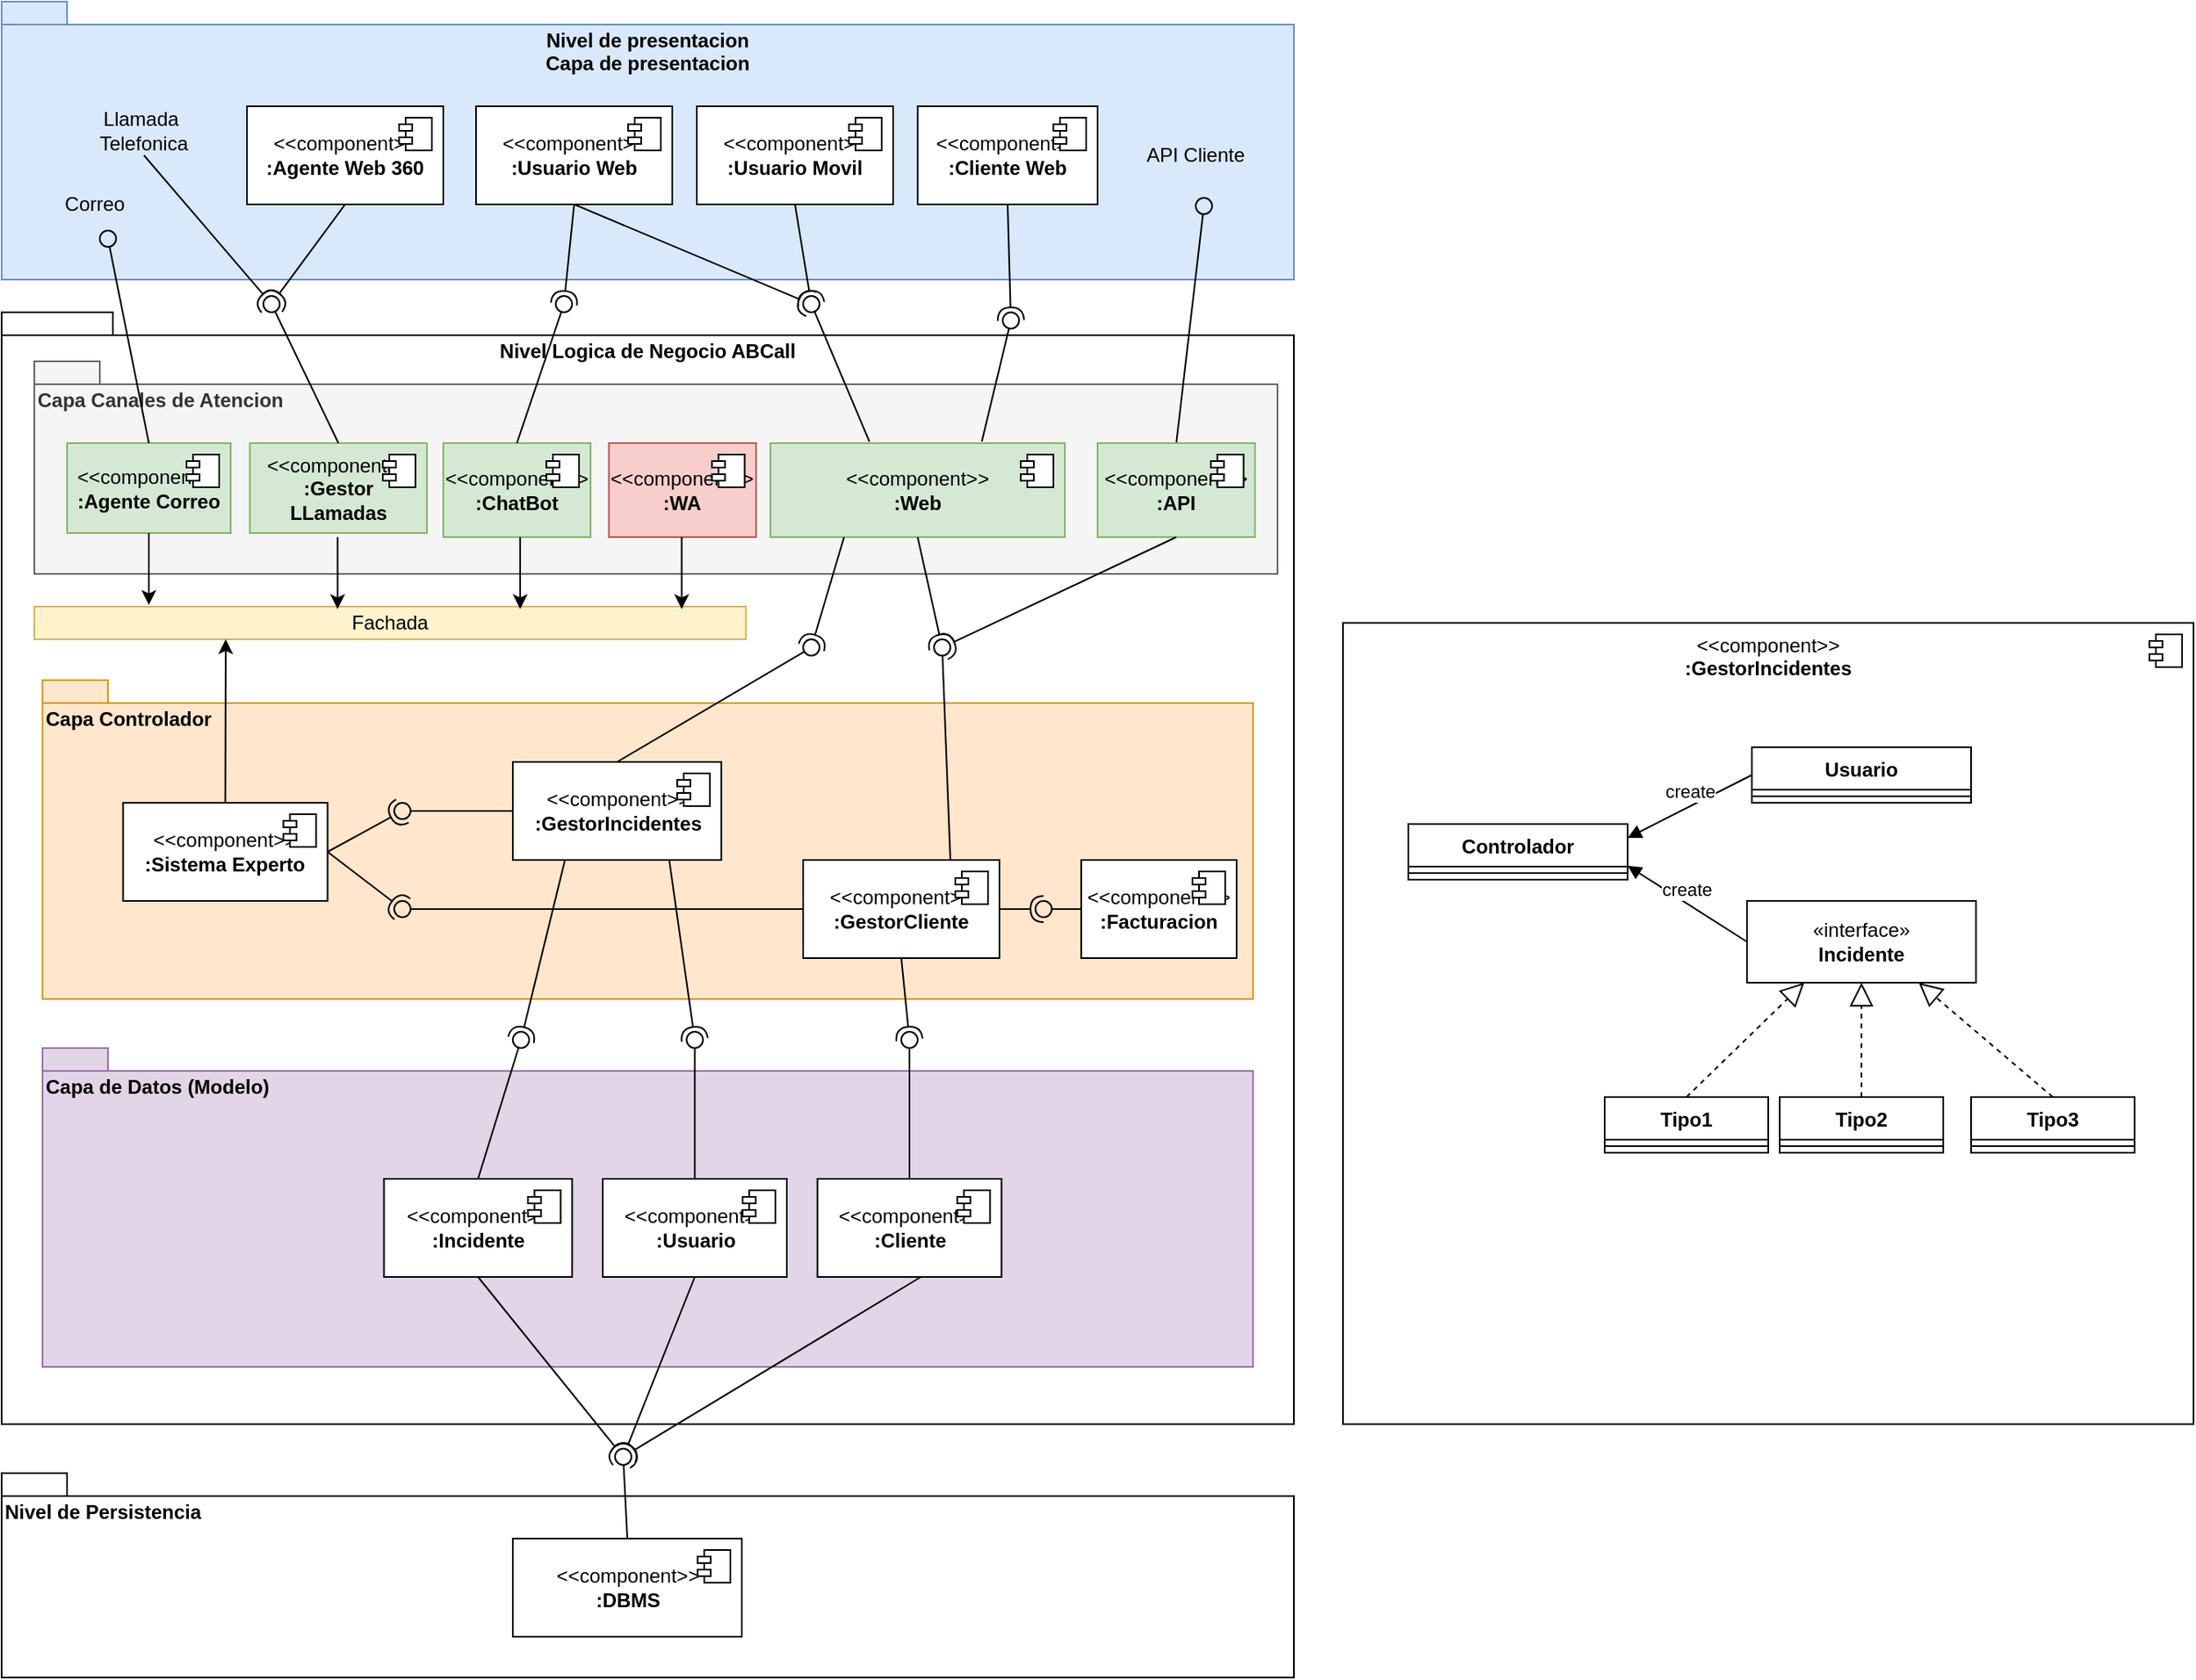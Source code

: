 <mxfile version="24.7.16">
  <diagram name="Página-1" id="badeSgl3rarpciUWfAk7">
    <mxGraphModel dx="2261" dy="746" grid="1" gridSize="10" guides="1" tooltips="1" connect="1" arrows="1" fold="1" page="1" pageScale="1" pageWidth="827" pageHeight="1169" math="0" shadow="0">
      <root>
        <mxCell id="0" />
        <mxCell id="1" parent="0" />
        <mxCell id="l8T2__244x84ZioaW7Hz-18" value="&amp;lt;&amp;lt;component&amp;gt;&amp;gt;&lt;div&gt;&lt;b&gt;:GestorIncidentes&lt;/b&gt;&lt;/div&gt;" style="html=1;dropTarget=0;whiteSpace=wrap;verticalAlign=top;" vertex="1" parent="1">
          <mxGeometry x="320" y="400" width="520" height="490" as="geometry" />
        </mxCell>
        <mxCell id="l8T2__244x84ZioaW7Hz-19" value="" style="shape=module;jettyWidth=8;jettyHeight=4;" vertex="1" parent="l8T2__244x84ZioaW7Hz-18">
          <mxGeometry x="1" width="20" height="20" relative="1" as="geometry">
            <mxPoint x="-27" y="7" as="offset" />
          </mxGeometry>
        </mxCell>
        <mxCell id="VERpzVBWQR2P2o2Z3do2-19" value="Nivel Logica de Negocio ABCall" style="shape=folder;fontStyle=1;spacingTop=10;tabWidth=40;tabHeight=14;tabPosition=left;html=1;whiteSpace=wrap;verticalAlign=top;" parent="1" vertex="1">
          <mxGeometry x="-500" y="210" width="790" height="680" as="geometry" />
        </mxCell>
        <mxCell id="LsTmcPjPgr7ocmJJOF8i-79" value="Capa de Datos (Modelo)" style="shape=folder;fontStyle=1;spacingTop=10;tabWidth=40;tabHeight=14;tabPosition=left;html=1;whiteSpace=wrap;verticalAlign=top;align=left;fillColor=#e1d5e7;strokeColor=#9673a6;" parent="1" vertex="1">
          <mxGeometry x="-475" y="660" width="740" height="195" as="geometry" />
        </mxCell>
        <mxCell id="LsTmcPjPgr7ocmJJOF8i-29" value="Capa Controlador" style="shape=folder;fontStyle=1;spacingTop=10;tabWidth=40;tabHeight=14;tabPosition=left;html=1;whiteSpace=wrap;verticalAlign=top;align=left;fillColor=#ffe6cc;strokeColor=#d79b00;" parent="1" vertex="1">
          <mxGeometry x="-475" y="435" width="740" height="195" as="geometry" />
        </mxCell>
        <mxCell id="oYlXpJVkNZ7Khja5sfW1-8" value="" style="ellipse;whiteSpace=wrap;html=1;align=center;aspect=fixed;fillColor=none;strokeColor=none;resizable=0;perimeter=centerPerimeter;rotatable=0;allowArrows=0;points=[];outlineConnect=1;" parent="1" vertex="1">
          <mxGeometry x="-100" y="360" width="10" height="10" as="geometry" />
        </mxCell>
        <mxCell id="oYlXpJVkNZ7Khja5sfW1-72" value="" style="ellipse;whiteSpace=wrap;html=1;align=center;aspect=fixed;fillColor=none;strokeColor=none;resizable=0;perimeter=centerPerimeter;rotatable=0;allowArrows=0;points=[];outlineConnect=1;" parent="1" vertex="1">
          <mxGeometry x="122" y="250" width="10" height="10" as="geometry" />
        </mxCell>
        <mxCell id="VERpzVBWQR2P2o2Z3do2-1" value="Nivel de presentacion&lt;div&gt;Capa de presentacion&lt;/div&gt;" style="shape=folder;fontStyle=1;spacingTop=10;tabWidth=40;tabHeight=14;tabPosition=left;html=1;whiteSpace=wrap;verticalAlign=top;fillColor=#dae8fc;strokeColor=#6c8ebf;" parent="1" vertex="1">
          <mxGeometry x="-500" y="20" width="790" height="170" as="geometry" />
        </mxCell>
        <mxCell id="VERpzVBWQR2P2o2Z3do2-2" value="&amp;lt;&amp;lt;component&amp;gt;&amp;gt;&lt;div&gt;&lt;b&gt;:Agente Web 360&lt;/b&gt;&lt;/div&gt;" style="html=1;dropTarget=0;whiteSpace=wrap;" parent="1" vertex="1">
          <mxGeometry x="-350" y="84" width="120" height="60" as="geometry" />
        </mxCell>
        <mxCell id="VERpzVBWQR2P2o2Z3do2-3" value="" style="shape=module;jettyWidth=8;jettyHeight=4;" parent="VERpzVBWQR2P2o2Z3do2-2" vertex="1">
          <mxGeometry x="1" width="20" height="20" relative="1" as="geometry">
            <mxPoint x="-27" y="7" as="offset" />
          </mxGeometry>
        </mxCell>
        <mxCell id="VERpzVBWQR2P2o2Z3do2-4" value="&amp;lt;&amp;lt;component&amp;gt;&amp;gt;&lt;div&gt;&lt;b&gt;:Cliente Web&lt;/b&gt;&lt;/div&gt;" style="html=1;dropTarget=0;whiteSpace=wrap;" parent="1" vertex="1">
          <mxGeometry x="60" y="84" width="110" height="60" as="geometry" />
        </mxCell>
        <mxCell id="VERpzVBWQR2P2o2Z3do2-5" value="" style="shape=module;jettyWidth=8;jettyHeight=4;" parent="VERpzVBWQR2P2o2Z3do2-4" vertex="1">
          <mxGeometry x="1" width="20" height="20" relative="1" as="geometry">
            <mxPoint x="-27" y="7" as="offset" />
          </mxGeometry>
        </mxCell>
        <mxCell id="VERpzVBWQR2P2o2Z3do2-6" value="&amp;lt;&amp;lt;component&amp;gt;&amp;gt;&lt;div&gt;&lt;b&gt;:Usuario Movil&lt;/b&gt;&lt;/div&gt;" style="html=1;dropTarget=0;whiteSpace=wrap;" parent="1" vertex="1">
          <mxGeometry x="-75" y="84" width="120" height="60" as="geometry" />
        </mxCell>
        <mxCell id="VERpzVBWQR2P2o2Z3do2-7" value="" style="shape=module;jettyWidth=8;jettyHeight=4;" parent="VERpzVBWQR2P2o2Z3do2-6" vertex="1">
          <mxGeometry x="1" width="20" height="20" relative="1" as="geometry">
            <mxPoint x="-27" y="7" as="offset" />
          </mxGeometry>
        </mxCell>
        <mxCell id="VERpzVBWQR2P2o2Z3do2-8" value="&amp;lt;&amp;lt;component&amp;gt;&amp;gt;&lt;div&gt;&lt;b&gt;:Usuario Web&lt;/b&gt;&lt;/div&gt;" style="html=1;dropTarget=0;whiteSpace=wrap;" parent="1" vertex="1">
          <mxGeometry x="-210" y="84" width="120" height="60" as="geometry" />
        </mxCell>
        <mxCell id="VERpzVBWQR2P2o2Z3do2-9" value="" style="shape=module;jettyWidth=8;jettyHeight=4;" parent="VERpzVBWQR2P2o2Z3do2-8" vertex="1">
          <mxGeometry x="1" width="20" height="20" relative="1" as="geometry">
            <mxPoint x="-27" y="7" as="offset" />
          </mxGeometry>
        </mxCell>
        <mxCell id="VERpzVBWQR2P2o2Z3do2-12" value="Capa Canales de Atencion" style="shape=folder;fontStyle=1;spacingTop=10;tabWidth=40;tabHeight=14;tabPosition=left;html=1;whiteSpace=wrap;verticalAlign=top;align=left;fillColor=#f5f5f5;fontColor=#333333;strokeColor=#666666;" parent="1" vertex="1">
          <mxGeometry x="-480" y="240" width="760" height="130" as="geometry" />
        </mxCell>
        <mxCell id="VERpzVBWQR2P2o2Z3do2-13" value="&amp;lt;&amp;lt;component&amp;gt;&amp;gt;&lt;div&gt;&lt;b&gt;:Web&lt;/b&gt;&lt;/div&gt;" style="html=1;dropTarget=0;whiteSpace=wrap;fillColor=#d5e8d4;strokeColor=#82b366;" parent="1" vertex="1">
          <mxGeometry x="-30" y="290" width="180" height="57.5" as="geometry" />
        </mxCell>
        <mxCell id="VERpzVBWQR2P2o2Z3do2-14" value="" style="shape=module;jettyWidth=8;jettyHeight=4;" parent="VERpzVBWQR2P2o2Z3do2-13" vertex="1">
          <mxGeometry x="1" width="20" height="20" relative="1" as="geometry">
            <mxPoint x="-27" y="7" as="offset" />
          </mxGeometry>
        </mxCell>
        <mxCell id="VERpzVBWQR2P2o2Z3do2-26" value="&amp;lt;&amp;lt;component&amp;gt;&amp;gt;&lt;div&gt;&lt;b&gt;:Sistema Experto&lt;/b&gt;&lt;/div&gt;" style="html=1;dropTarget=0;whiteSpace=wrap;" parent="1" vertex="1">
          <mxGeometry x="-425.75" y="510" width="125" height="60" as="geometry" />
        </mxCell>
        <mxCell id="VERpzVBWQR2P2o2Z3do2-27" value="" style="shape=module;jettyWidth=8;jettyHeight=4;" parent="VERpzVBWQR2P2o2Z3do2-26" vertex="1">
          <mxGeometry x="1" width="20" height="20" relative="1" as="geometry">
            <mxPoint x="-27" y="7" as="offset" />
          </mxGeometry>
        </mxCell>
        <mxCell id="VERpzVBWQR2P2o2Z3do2-28" value="&amp;lt;&amp;lt;component&amp;gt;&amp;gt;&lt;div&gt;&lt;b&gt;:GestorCliente&lt;/b&gt;&lt;/div&gt;" style="html=1;dropTarget=0;whiteSpace=wrap;" parent="1" vertex="1">
          <mxGeometry x="-10" y="545" width="120" height="60" as="geometry" />
        </mxCell>
        <mxCell id="VERpzVBWQR2P2o2Z3do2-29" value="" style="shape=module;jettyWidth=8;jettyHeight=4;" parent="VERpzVBWQR2P2o2Z3do2-28" vertex="1">
          <mxGeometry x="1" width="20" height="20" relative="1" as="geometry">
            <mxPoint x="-27" y="7" as="offset" />
          </mxGeometry>
        </mxCell>
        <mxCell id="VERpzVBWQR2P2o2Z3do2-30" value="&amp;lt;&amp;lt;component&amp;gt;&amp;gt;&lt;div&gt;&lt;b&gt;:GestorIncidentes&lt;/b&gt;&lt;/div&gt;" style="html=1;dropTarget=0;whiteSpace=wrap;" parent="1" vertex="1">
          <mxGeometry x="-187.5" y="485" width="127.5" height="60" as="geometry" />
        </mxCell>
        <mxCell id="VERpzVBWQR2P2o2Z3do2-31" value="" style="shape=module;jettyWidth=8;jettyHeight=4;" parent="VERpzVBWQR2P2o2Z3do2-30" vertex="1">
          <mxGeometry x="1" width="20" height="20" relative="1" as="geometry">
            <mxPoint x="-27" y="7" as="offset" />
          </mxGeometry>
        </mxCell>
        <mxCell id="VERpzVBWQR2P2o2Z3do2-32" value="&amp;lt;&amp;lt;component&amp;gt;&amp;gt;&lt;div&gt;&lt;b&gt;:Facturacion&lt;/b&gt;&lt;/div&gt;" style="html=1;dropTarget=0;whiteSpace=wrap;" parent="1" vertex="1">
          <mxGeometry x="160" y="545" width="95" height="60" as="geometry" />
        </mxCell>
        <mxCell id="VERpzVBWQR2P2o2Z3do2-33" value="" style="shape=module;jettyWidth=8;jettyHeight=4;" parent="VERpzVBWQR2P2o2Z3do2-32" vertex="1">
          <mxGeometry x="1" width="20" height="20" relative="1" as="geometry">
            <mxPoint x="-27" y="7" as="offset" />
          </mxGeometry>
        </mxCell>
        <mxCell id="VERpzVBWQR2P2o2Z3do2-34" value="Nivel de Persistencia" style="shape=folder;fontStyle=1;spacingTop=10;tabWidth=40;tabHeight=14;tabPosition=left;html=1;whiteSpace=wrap;verticalAlign=top;align=left;" parent="1" vertex="1">
          <mxGeometry x="-500" y="920" width="790" height="125" as="geometry" />
        </mxCell>
        <mxCell id="VERpzVBWQR2P2o2Z3do2-39" value="" style="ellipse;whiteSpace=wrap;html=1;align=center;aspect=fixed;fillColor=none;strokeColor=none;resizable=0;perimeter=centerPerimeter;rotatable=0;allowArrows=0;points=[];outlineConnect=1;" parent="1" vertex="1">
          <mxGeometry x="-20" y="450" width="10" height="10" as="geometry" />
        </mxCell>
        <mxCell id="VERpzVBWQR2P2o2Z3do2-48" value="" style="ellipse;whiteSpace=wrap;html=1;align=center;aspect=fixed;fillColor=none;strokeColor=none;resizable=0;perimeter=centerPerimeter;rotatable=0;allowArrows=0;points=[];outlineConnect=1;" parent="1" vertex="1">
          <mxGeometry x="136.25" y="410" width="10" height="10" as="geometry" />
        </mxCell>
        <mxCell id="VERpzVBWQR2P2o2Z3do2-51" value="" style="ellipse;whiteSpace=wrap;html=1;align=center;aspect=fixed;fillColor=none;strokeColor=none;resizable=0;perimeter=centerPerimeter;rotatable=0;allowArrows=0;points=[];outlineConnect=1;" parent="1" vertex="1">
          <mxGeometry x="193.75" y="445" width="10" height="10" as="geometry" />
        </mxCell>
        <mxCell id="VERpzVBWQR2P2o2Z3do2-52" value="&amp;lt;&amp;lt;component&amp;gt;&amp;gt;&lt;div&gt;&lt;b&gt;:DBMS&lt;/b&gt;&lt;/div&gt;" style="html=1;dropTarget=0;whiteSpace=wrap;" parent="1" vertex="1">
          <mxGeometry x="-187.5" y="960" width="140" height="60" as="geometry" />
        </mxCell>
        <mxCell id="VERpzVBWQR2P2o2Z3do2-53" value="" style="shape=module;jettyWidth=8;jettyHeight=4;" parent="VERpzVBWQR2P2o2Z3do2-52" vertex="1">
          <mxGeometry x="1" width="20" height="20" relative="1" as="geometry">
            <mxPoint x="-27" y="7" as="offset" />
          </mxGeometry>
        </mxCell>
        <mxCell id="VERpzVBWQR2P2o2Z3do2-54" value="&amp;lt;&amp;lt;component&amp;gt;&amp;gt;&lt;div&gt;&lt;b&gt;:Incidente&lt;/b&gt;&lt;/div&gt;" style="html=1;dropTarget=0;whiteSpace=wrap;" parent="1" vertex="1">
          <mxGeometry x="-266.25" y="740" width="115" height="60" as="geometry" />
        </mxCell>
        <mxCell id="VERpzVBWQR2P2o2Z3do2-55" value="" style="shape=module;jettyWidth=8;jettyHeight=4;" parent="VERpzVBWQR2P2o2Z3do2-54" vertex="1">
          <mxGeometry x="1" width="20" height="20" relative="1" as="geometry">
            <mxPoint x="-27" y="7" as="offset" />
          </mxGeometry>
        </mxCell>
        <mxCell id="VERpzVBWQR2P2o2Z3do2-61" value="" style="ellipse;whiteSpace=wrap;html=1;align=center;aspect=fixed;fillColor=none;strokeColor=none;resizable=0;perimeter=centerPerimeter;rotatable=0;allowArrows=0;points=[];outlineConnect=1;" parent="1" vertex="1">
          <mxGeometry x="111.25" y="510" width="10" height="10" as="geometry" />
        </mxCell>
        <mxCell id="VERpzVBWQR2P2o2Z3do2-67" value="" style="ellipse;whiteSpace=wrap;html=1;align=center;aspect=fixed;fillColor=none;strokeColor=none;resizable=0;perimeter=centerPerimeter;rotatable=0;allowArrows=0;points=[];outlineConnect=1;" parent="1" vertex="1">
          <mxGeometry x="-308.75" y="410" width="10" height="10" as="geometry" />
        </mxCell>
        <mxCell id="VERpzVBWQR2P2o2Z3do2-73" value="" style="ellipse;whiteSpace=wrap;html=1;align=center;aspect=fixed;fillColor=none;strokeColor=none;resizable=0;perimeter=centerPerimeter;rotatable=0;allowArrows=0;points=[];outlineConnect=1;" parent="1" vertex="1">
          <mxGeometry x="-393.75" y="410" width="10" height="10" as="geometry" />
        </mxCell>
        <mxCell id="VERpzVBWQR2P2o2Z3do2-74" value="" style="rounded=0;orthogonalLoop=1;jettySize=auto;html=1;endArrow=halfCircle;endFill=0;endSize=6;strokeWidth=1;sketch=0;exitX=0.5;exitY=1;exitDx=0;exitDy=0;" parent="1" source="VERpzVBWQR2P2o2Z3do2-8" target="VERpzVBWQR2P2o2Z3do2-76" edge="1">
          <mxGeometry relative="1" as="geometry">
            <mxPoint x="-140" y="220" as="sourcePoint" />
          </mxGeometry>
        </mxCell>
        <mxCell id="VERpzVBWQR2P2o2Z3do2-75" value="" style="rounded=0;orthogonalLoop=1;jettySize=auto;html=1;endArrow=oval;endFill=0;sketch=0;sourcePerimeterSpacing=0;targetPerimeterSpacing=0;endSize=10;exitX=0.336;exitY=-0.017;exitDx=0;exitDy=0;exitPerimeter=0;" parent="1" source="VERpzVBWQR2P2o2Z3do2-13" target="VERpzVBWQR2P2o2Z3do2-76" edge="1">
          <mxGeometry relative="1" as="geometry">
            <mxPoint x="-250" y="215" as="sourcePoint" />
          </mxGeometry>
        </mxCell>
        <mxCell id="VERpzVBWQR2P2o2Z3do2-76" value="" style="ellipse;whiteSpace=wrap;html=1;align=center;aspect=fixed;fillColor=none;strokeColor=none;resizable=0;perimeter=centerPerimeter;rotatable=0;allowArrows=0;points=[];outlineConnect=1;" parent="1" vertex="1">
          <mxGeometry x="-10" y="200" width="10" height="10" as="geometry" />
        </mxCell>
        <mxCell id="VERpzVBWQR2P2o2Z3do2-77" value="" style="rounded=0;orthogonalLoop=1;jettySize=auto;html=1;endArrow=halfCircle;endFill=0;endSize=6;strokeWidth=1;sketch=0;exitX=0.5;exitY=1;exitDx=0;exitDy=0;entryX=1.1;entryY=0.2;entryDx=0;entryDy=0;entryPerimeter=0;" parent="1" source="VERpzVBWQR2P2o2Z3do2-6" target="VERpzVBWQR2P2o2Z3do2-76" edge="1">
          <mxGeometry relative="1" as="geometry">
            <mxPoint x="5" y="225" as="sourcePoint" />
          </mxGeometry>
        </mxCell>
        <mxCell id="VERpzVBWQR2P2o2Z3do2-80" value="" style="rounded=0;orthogonalLoop=1;jettySize=auto;html=1;endArrow=halfCircle;endFill=0;endSize=6;strokeWidth=1;sketch=0;exitX=0.5;exitY=1;exitDx=0;exitDy=0;" parent="1" source="VERpzVBWQR2P2o2Z3do2-4" target="VERpzVBWQR2P2o2Z3do2-82" edge="1">
          <mxGeometry relative="1" as="geometry">
            <mxPoint x="140" y="225" as="sourcePoint" />
          </mxGeometry>
        </mxCell>
        <mxCell id="VERpzVBWQR2P2o2Z3do2-81" value="" style="rounded=0;orthogonalLoop=1;jettySize=auto;html=1;endArrow=oval;endFill=0;sketch=0;sourcePerimeterSpacing=0;targetPerimeterSpacing=0;endSize=10;exitX=0.718;exitY=-0.017;exitDx=0;exitDy=0;exitPerimeter=0;" parent="1" source="VERpzVBWQR2P2o2Z3do2-13" target="VERpzVBWQR2P2o2Z3do2-82" edge="1">
          <mxGeometry relative="1" as="geometry">
            <mxPoint x="100" y="225" as="sourcePoint" />
          </mxGeometry>
        </mxCell>
        <mxCell id="VERpzVBWQR2P2o2Z3do2-82" value="" style="ellipse;whiteSpace=wrap;html=1;align=center;aspect=fixed;fillColor=none;strokeColor=none;resizable=0;perimeter=centerPerimeter;rotatable=0;allowArrows=0;points=[];outlineConnect=1;" parent="1" vertex="1">
          <mxGeometry x="112" y="210" width="10" height="10" as="geometry" />
        </mxCell>
        <mxCell id="VERpzVBWQR2P2o2Z3do2-84" value="" style="rounded=0;orthogonalLoop=1;jettySize=auto;html=1;endArrow=oval;endFill=0;sketch=0;sourcePerimeterSpacing=0;targetPerimeterSpacing=0;endSize=10;exitX=0.5;exitY=0;exitDx=0;exitDy=0;" parent="1" source="LsTmcPjPgr7ocmJJOF8i-37" target="VERpzVBWQR2P2o2Z3do2-85" edge="1">
          <mxGeometry relative="1" as="geometry">
            <mxPoint x="260" y="215" as="sourcePoint" />
          </mxGeometry>
        </mxCell>
        <mxCell id="VERpzVBWQR2P2o2Z3do2-85" value="" style="ellipse;whiteSpace=wrap;html=1;align=center;aspect=fixed;fillColor=none;strokeColor=none;resizable=0;perimeter=centerPerimeter;rotatable=0;allowArrows=0;points=[];outlineConnect=1;" parent="1" vertex="1">
          <mxGeometry x="230" y="140" width="10" height="10" as="geometry" />
        </mxCell>
        <mxCell id="VERpzVBWQR2P2o2Z3do2-88" value="" style="ellipse;whiteSpace=wrap;html=1;align=center;aspect=fixed;fillColor=none;strokeColor=none;resizable=0;perimeter=centerPerimeter;rotatable=0;allowArrows=0;points=[];outlineConnect=1;" parent="1" vertex="1">
          <mxGeometry x="-240" y="200" width="10" height="10" as="geometry" />
        </mxCell>
        <mxCell id="VERpzVBWQR2P2o2Z3do2-91" value="" style="ellipse;whiteSpace=wrap;html=1;align=center;aspect=fixed;fillColor=none;strokeColor=none;resizable=0;perimeter=centerPerimeter;rotatable=0;allowArrows=0;points=[];outlineConnect=1;" parent="1" vertex="1">
          <mxGeometry x="-350" y="220" width="10" height="10" as="geometry" />
        </mxCell>
        <mxCell id="VERpzVBWQR2P2o2Z3do2-96" value="" style="ellipse;whiteSpace=wrap;html=1;align=center;aspect=fixed;fillColor=none;strokeColor=none;resizable=0;perimeter=centerPerimeter;rotatable=0;allowArrows=0;points=[];outlineConnect=1;" parent="1" vertex="1">
          <mxGeometry x="-440" y="134" width="10" height="10" as="geometry" />
        </mxCell>
        <mxCell id="VERpzVBWQR2P2o2Z3do2-97" value="" style="rounded=0;orthogonalLoop=1;jettySize=auto;html=1;endArrow=halfCircle;endFill=0;endSize=6;strokeWidth=1;sketch=0;exitX=0.5;exitY=1;exitDx=0;exitDy=0;" parent="1" source="VERpzVBWQR2P2o2Z3do2-54" edge="1">
          <mxGeometry relative="1" as="geometry">
            <mxPoint x="-35" y="795" as="sourcePoint" />
            <mxPoint x="-120" y="910" as="targetPoint" />
          </mxGeometry>
        </mxCell>
        <mxCell id="VERpzVBWQR2P2o2Z3do2-98" value="" style="rounded=0;orthogonalLoop=1;jettySize=auto;html=1;endArrow=oval;endFill=0;sketch=0;sourcePerimeterSpacing=0;targetPerimeterSpacing=0;endSize=10;exitX=0.5;exitY=0;exitDx=0;exitDy=0;" parent="1" source="VERpzVBWQR2P2o2Z3do2-52" edge="1">
          <mxGeometry relative="1" as="geometry">
            <mxPoint x="-75" y="910" as="sourcePoint" />
            <mxPoint x="-120" y="910" as="targetPoint" />
          </mxGeometry>
        </mxCell>
        <mxCell id="VERpzVBWQR2P2o2Z3do2-99" value="" style="ellipse;whiteSpace=wrap;html=1;align=center;aspect=fixed;fillColor=none;strokeColor=none;resizable=0;perimeter=centerPerimeter;rotatable=0;allowArrows=0;points=[];outlineConnect=1;" parent="1" vertex="1">
          <mxGeometry x="-20" y="790" width="10" height="10" as="geometry" />
        </mxCell>
        <mxCell id="L-aPLiKNnRhUDN-5XwOW-1" value="Llamada&amp;nbsp;&lt;div&gt;Telefonica&lt;/div&gt;" style="text;html=1;align=center;verticalAlign=middle;whiteSpace=wrap;rounded=0;" parent="1" vertex="1">
          <mxGeometry x="-443" y="84" width="60" height="30" as="geometry" />
        </mxCell>
        <mxCell id="L-aPLiKNnRhUDN-5XwOW-2" value="API Cliente" style="text;html=1;align=center;verticalAlign=middle;whiteSpace=wrap;rounded=0;" parent="1" vertex="1">
          <mxGeometry x="195" y="99" width="70" height="30" as="geometry" />
        </mxCell>
        <mxCell id="L-aPLiKNnRhUDN-5XwOW-7" value="" style="ellipse;whiteSpace=wrap;html=1;align=center;aspect=fixed;fillColor=none;strokeColor=none;resizable=0;perimeter=centerPerimeter;rotatable=0;allowArrows=0;points=[];outlineConnect=1;" parent="1" vertex="1">
          <mxGeometry x="-400" y="400" width="10" height="10" as="geometry" />
        </mxCell>
        <mxCell id="oiPzUD7GclOgU0IUyKZR-3" value="" style="ellipse;whiteSpace=wrap;html=1;align=center;aspect=fixed;fillColor=none;strokeColor=none;resizable=0;perimeter=centerPerimeter;rotatable=0;allowArrows=0;points=[];outlineConnect=1;" parent="1" vertex="1">
          <mxGeometry x="26.25" y="410" width="10" height="10" as="geometry" />
        </mxCell>
        <mxCell id="LsTmcPjPgr7ocmJJOF8i-1" value="&amp;lt;&amp;lt;component&amp;gt;&amp;gt;&lt;div&gt;&lt;b&gt;:Agente Correo&lt;/b&gt;&lt;/div&gt;" style="html=1;dropTarget=0;whiteSpace=wrap;fillColor=#d5e8d4;strokeColor=#82b366;" parent="1" vertex="1">
          <mxGeometry x="-460" y="290" width="100" height="55" as="geometry" />
        </mxCell>
        <mxCell id="LsTmcPjPgr7ocmJJOF8i-2" value="" style="shape=module;jettyWidth=8;jettyHeight=4;" parent="LsTmcPjPgr7ocmJJOF8i-1" vertex="1">
          <mxGeometry x="1" width="20" height="20" relative="1" as="geometry">
            <mxPoint x="-27" y="7" as="offset" />
          </mxGeometry>
        </mxCell>
        <mxCell id="LsTmcPjPgr7ocmJJOF8i-3" value="&amp;lt;&amp;lt;component&amp;gt;&amp;gt;&lt;div&gt;&lt;b&gt;:ChatBot&lt;/b&gt;&lt;/div&gt;" style="html=1;dropTarget=0;whiteSpace=wrap;fillColor=#d5e8d4;strokeColor=#82b366;" parent="1" vertex="1">
          <mxGeometry x="-230" y="290" width="90" height="57.5" as="geometry" />
        </mxCell>
        <mxCell id="LsTmcPjPgr7ocmJJOF8i-4" value="" style="shape=module;jettyWidth=8;jettyHeight=4;" parent="LsTmcPjPgr7ocmJJOF8i-3" vertex="1">
          <mxGeometry x="1" width="20" height="20" relative="1" as="geometry">
            <mxPoint x="-27" y="7" as="offset" />
          </mxGeometry>
        </mxCell>
        <mxCell id="LsTmcPjPgr7ocmJJOF8i-14" value="" style="ellipse;whiteSpace=wrap;html=1;align=center;aspect=fixed;fillColor=none;strokeColor=none;resizable=0;perimeter=centerPerimeter;rotatable=0;allowArrows=0;points=[];outlineConnect=1;" parent="1" vertex="1">
          <mxGeometry x="36.25" y="490" width="10" height="10" as="geometry" />
        </mxCell>
        <mxCell id="LsTmcPjPgr7ocmJJOF8i-19" value="&amp;lt;&amp;lt;component&amp;gt;&amp;gt;&lt;div&gt;&lt;b&gt;:Gestor&lt;/b&gt;&lt;/div&gt;&lt;div&gt;&lt;b&gt;LLamadas&lt;/b&gt;&lt;/div&gt;" style="html=1;dropTarget=0;whiteSpace=wrap;fillColor=#d5e8d4;strokeColor=#82b366;" parent="1" vertex="1">
          <mxGeometry x="-348.25" y="290" width="108.25" height="55" as="geometry" />
        </mxCell>
        <mxCell id="LsTmcPjPgr7ocmJJOF8i-20" value="" style="shape=module;jettyWidth=8;jettyHeight=4;" parent="LsTmcPjPgr7ocmJJOF8i-19" vertex="1">
          <mxGeometry x="1" width="20" height="20" relative="1" as="geometry">
            <mxPoint x="-27" y="7" as="offset" />
          </mxGeometry>
        </mxCell>
        <mxCell id="LsTmcPjPgr7ocmJJOF8i-30" value="" style="rounded=0;orthogonalLoop=1;jettySize=auto;html=1;endArrow=halfCircle;endFill=0;endSize=6;strokeWidth=1;sketch=0;exitX=1;exitY=0.5;exitDx=0;exitDy=0;" parent="1" source="VERpzVBWQR2P2o2Z3do2-28" target="LsTmcPjPgr7ocmJJOF8i-32" edge="1">
          <mxGeometry relative="1" as="geometry">
            <mxPoint x="152" y="490" as="sourcePoint" />
          </mxGeometry>
        </mxCell>
        <mxCell id="LsTmcPjPgr7ocmJJOF8i-31" value="" style="rounded=0;orthogonalLoop=1;jettySize=auto;html=1;endArrow=oval;endFill=0;sketch=0;sourcePerimeterSpacing=0;targetPerimeterSpacing=0;endSize=10;exitX=0;exitY=0.5;exitDx=0;exitDy=0;" parent="1" source="VERpzVBWQR2P2o2Z3do2-32" target="LsTmcPjPgr7ocmJJOF8i-32" edge="1">
          <mxGeometry relative="1" as="geometry">
            <mxPoint x="112" y="490" as="sourcePoint" />
          </mxGeometry>
        </mxCell>
        <mxCell id="LsTmcPjPgr7ocmJJOF8i-32" value="" style="ellipse;whiteSpace=wrap;html=1;align=center;aspect=fixed;fillColor=none;strokeColor=none;resizable=0;perimeter=centerPerimeter;rotatable=0;allowArrows=0;points=[];outlineConnect=1;" parent="1" vertex="1">
          <mxGeometry x="132" y="570" width="10" height="10" as="geometry" />
        </mxCell>
        <mxCell id="LsTmcPjPgr7ocmJJOF8i-37" value="&amp;lt;&amp;lt;component&amp;gt;&amp;gt;&lt;div&gt;&lt;b&gt;:API&lt;/b&gt;&lt;/div&gt;" style="html=1;dropTarget=0;whiteSpace=wrap;fillColor=#d5e8d4;strokeColor=#82b366;" parent="1" vertex="1">
          <mxGeometry x="170" y="290" width="96.25" height="57.5" as="geometry" />
        </mxCell>
        <mxCell id="LsTmcPjPgr7ocmJJOF8i-38" value="" style="shape=module;jettyWidth=8;jettyHeight=4;" parent="LsTmcPjPgr7ocmJJOF8i-37" vertex="1">
          <mxGeometry x="1" width="20" height="20" relative="1" as="geometry">
            <mxPoint x="-27" y="7" as="offset" />
          </mxGeometry>
        </mxCell>
        <mxCell id="LsTmcPjPgr7ocmJJOF8i-53" value="" style="ellipse;whiteSpace=wrap;html=1;align=center;aspect=fixed;fillColor=none;strokeColor=none;resizable=0;perimeter=centerPerimeter;rotatable=0;allowArrows=0;points=[];outlineConnect=1;" parent="1" vertex="1">
          <mxGeometry x="-175" y="410" width="10" height="10" as="geometry" />
        </mxCell>
        <mxCell id="LsTmcPjPgr7ocmJJOF8i-54" value="" style="rounded=0;orthogonalLoop=1;jettySize=auto;html=1;endArrow=halfCircle;endFill=0;endSize=6;strokeWidth=1;sketch=0;exitX=1;exitY=0.5;exitDx=0;exitDy=0;" parent="1" source="VERpzVBWQR2P2o2Z3do2-26" target="LsTmcPjPgr7ocmJJOF8i-56" edge="1">
          <mxGeometry relative="1" as="geometry">
            <mxPoint x="-250" y="585" as="sourcePoint" />
          </mxGeometry>
        </mxCell>
        <mxCell id="LsTmcPjPgr7ocmJJOF8i-55" value="" style="rounded=0;orthogonalLoop=1;jettySize=auto;html=1;endArrow=oval;endFill=0;sketch=0;sourcePerimeterSpacing=0;targetPerimeterSpacing=0;endSize=10;exitX=0;exitY=0.5;exitDx=0;exitDy=0;" parent="1" source="VERpzVBWQR2P2o2Z3do2-30" target="LsTmcPjPgr7ocmJJOF8i-56" edge="1">
          <mxGeometry relative="1" as="geometry">
            <mxPoint x="-290" y="585" as="sourcePoint" />
          </mxGeometry>
        </mxCell>
        <mxCell id="LsTmcPjPgr7ocmJJOF8i-56" value="" style="ellipse;whiteSpace=wrap;html=1;align=center;aspect=fixed;fillColor=none;strokeColor=none;resizable=0;perimeter=centerPerimeter;rotatable=0;allowArrows=0;points=[];outlineConnect=1;" parent="1" vertex="1">
          <mxGeometry x="-260" y="510" width="10" height="10" as="geometry" />
        </mxCell>
        <mxCell id="LsTmcPjPgr7ocmJJOF8i-57" value="" style="rounded=0;orthogonalLoop=1;jettySize=auto;html=1;endArrow=halfCircle;endFill=0;endSize=6;strokeWidth=1;sketch=0;exitX=0.5;exitY=1;exitDx=0;exitDy=0;" parent="1" source="VERpzVBWQR2P2o2Z3do2-2" target="LsTmcPjPgr7ocmJJOF8i-59" edge="1">
          <mxGeometry relative="1" as="geometry">
            <mxPoint x="-230" y="205" as="sourcePoint" />
          </mxGeometry>
        </mxCell>
        <mxCell id="LsTmcPjPgr7ocmJJOF8i-58" value="" style="rounded=0;orthogonalLoop=1;jettySize=auto;html=1;endArrow=oval;endFill=0;sketch=0;sourcePerimeterSpacing=0;targetPerimeterSpacing=0;endSize=10;exitX=0.5;exitY=0;exitDx=0;exitDy=0;" parent="1" source="LsTmcPjPgr7ocmJJOF8i-19" target="LsTmcPjPgr7ocmJJOF8i-59" edge="1">
          <mxGeometry relative="1" as="geometry">
            <mxPoint x="-270" y="205" as="sourcePoint" />
          </mxGeometry>
        </mxCell>
        <mxCell id="LsTmcPjPgr7ocmJJOF8i-59" value="" style="ellipse;whiteSpace=wrap;html=1;align=center;aspect=fixed;fillColor=none;strokeColor=none;resizable=0;perimeter=centerPerimeter;rotatable=0;allowArrows=0;points=[];outlineConnect=1;" parent="1" vertex="1">
          <mxGeometry x="-340" y="200" width="10" height="10" as="geometry" />
        </mxCell>
        <mxCell id="LsTmcPjPgr7ocmJJOF8i-60" value="" style="rounded=0;orthogonalLoop=1;jettySize=auto;html=1;endArrow=halfCircle;endFill=0;endSize=6;strokeWidth=1;sketch=0;exitX=0.5;exitY=1;exitDx=0;exitDy=0;entryX=0.2;entryY=0.2;entryDx=0;entryDy=0;entryPerimeter=0;" parent="1" source="L-aPLiKNnRhUDN-5XwOW-1" target="LsTmcPjPgr7ocmJJOF8i-59" edge="1">
          <mxGeometry relative="1" as="geometry">
            <mxPoint x="-384" y="205" as="sourcePoint" />
          </mxGeometry>
        </mxCell>
        <mxCell id="LsTmcPjPgr7ocmJJOF8i-61" value="" style="rounded=0;orthogonalLoop=1;jettySize=auto;html=1;endArrow=oval;endFill=0;sketch=0;sourcePerimeterSpacing=0;targetPerimeterSpacing=0;endSize=10;exitX=0.5;exitY=0;exitDx=0;exitDy=0;entryX=0.7;entryY=0.6;entryDx=0;entryDy=0;entryPerimeter=0;" parent="1" source="LsTmcPjPgr7ocmJJOF8i-1" target="LsTmcPjPgr7ocmJJOF8i-62" edge="1">
          <mxGeometry relative="1" as="geometry">
            <mxPoint x="-424" y="205" as="sourcePoint" />
          </mxGeometry>
        </mxCell>
        <mxCell id="LsTmcPjPgr7ocmJJOF8i-62" value="" style="ellipse;whiteSpace=wrap;html=1;align=center;aspect=fixed;fillColor=none;strokeColor=none;resizable=0;perimeter=centerPerimeter;rotatable=0;allowArrows=0;points=[];outlineConnect=1;" parent="1" vertex="1">
          <mxGeometry x="-440" y="160" width="10" height="10" as="geometry" />
        </mxCell>
        <mxCell id="LsTmcPjPgr7ocmJJOF8i-63" value="Correo" style="text;html=1;align=center;verticalAlign=middle;whiteSpace=wrap;rounded=0;" parent="1" vertex="1">
          <mxGeometry x="-473" y="129" width="60" height="30" as="geometry" />
        </mxCell>
        <mxCell id="LsTmcPjPgr7ocmJJOF8i-64" value="" style="rounded=0;orthogonalLoop=1;jettySize=auto;html=1;endArrow=halfCircle;endFill=0;endSize=6;strokeWidth=1;sketch=0;exitX=0.5;exitY=1;exitDx=0;exitDy=0;" parent="1" source="VERpzVBWQR2P2o2Z3do2-8" target="LsTmcPjPgr7ocmJJOF8i-66" edge="1">
          <mxGeometry relative="1" as="geometry">
            <mxPoint x="-109" y="205" as="sourcePoint" />
          </mxGeometry>
        </mxCell>
        <mxCell id="LsTmcPjPgr7ocmJJOF8i-65" value="" style="rounded=0;orthogonalLoop=1;jettySize=auto;html=1;endArrow=oval;endFill=0;sketch=0;sourcePerimeterSpacing=0;targetPerimeterSpacing=0;endSize=10;exitX=0.5;exitY=0;exitDx=0;exitDy=0;" parent="1" source="LsTmcPjPgr7ocmJJOF8i-3" target="LsTmcPjPgr7ocmJJOF8i-66" edge="1">
          <mxGeometry relative="1" as="geometry">
            <mxPoint x="-149" y="205" as="sourcePoint" />
          </mxGeometry>
        </mxCell>
        <mxCell id="LsTmcPjPgr7ocmJJOF8i-66" value="" style="ellipse;whiteSpace=wrap;html=1;align=center;aspect=fixed;fillColor=none;strokeColor=none;resizable=0;perimeter=centerPerimeter;rotatable=0;allowArrows=0;points=[];outlineConnect=1;" parent="1" vertex="1">
          <mxGeometry x="-161.25" y="200" width="10" height="10" as="geometry" />
        </mxCell>
        <mxCell id="LsTmcPjPgr7ocmJJOF8i-67" value="" style="rounded=0;orthogonalLoop=1;jettySize=auto;html=1;endArrow=halfCircle;endFill=0;endSize=6;strokeWidth=1;sketch=0;exitX=1;exitY=0.5;exitDx=0;exitDy=0;" parent="1" source="VERpzVBWQR2P2o2Z3do2-26" target="LsTmcPjPgr7ocmJJOF8i-69" edge="1">
          <mxGeometry relative="1" as="geometry">
            <mxPoint x="-204" y="610" as="sourcePoint" />
          </mxGeometry>
        </mxCell>
        <mxCell id="LsTmcPjPgr7ocmJJOF8i-68" value="" style="rounded=0;orthogonalLoop=1;jettySize=auto;html=1;endArrow=oval;endFill=0;sketch=0;sourcePerimeterSpacing=0;targetPerimeterSpacing=0;endSize=10;exitX=0;exitY=0.5;exitDx=0;exitDy=0;" parent="1" source="VERpzVBWQR2P2o2Z3do2-28" target="LsTmcPjPgr7ocmJJOF8i-69" edge="1">
          <mxGeometry relative="1" as="geometry">
            <mxPoint x="-244" y="610" as="sourcePoint" />
          </mxGeometry>
        </mxCell>
        <mxCell id="LsTmcPjPgr7ocmJJOF8i-69" value="" style="ellipse;whiteSpace=wrap;html=1;align=center;aspect=fixed;fillColor=none;strokeColor=none;resizable=0;perimeter=centerPerimeter;rotatable=0;allowArrows=0;points=[];outlineConnect=1;" parent="1" vertex="1">
          <mxGeometry x="-260" y="570" width="10" height="10" as="geometry" />
        </mxCell>
        <mxCell id="LsTmcPjPgr7ocmJJOF8i-70" value="" style="rounded=0;orthogonalLoop=1;jettySize=auto;html=1;endArrow=halfCircle;endFill=0;endSize=6;strokeWidth=1;sketch=0;exitX=0.5;exitY=1;exitDx=0;exitDy=0;" parent="1" source="VERpzVBWQR2P2o2Z3do2-13" target="LsTmcPjPgr7ocmJJOF8i-72" edge="1">
          <mxGeometry relative="1" as="geometry">
            <mxPoint x="40" y="415" as="sourcePoint" />
          </mxGeometry>
        </mxCell>
        <mxCell id="LsTmcPjPgr7ocmJJOF8i-71" value="" style="rounded=0;orthogonalLoop=1;jettySize=auto;html=1;endArrow=oval;endFill=0;sketch=0;sourcePerimeterSpacing=0;targetPerimeterSpacing=0;endSize=10;exitX=0.75;exitY=0;exitDx=0;exitDy=0;" parent="1" source="VERpzVBWQR2P2o2Z3do2-28" target="LsTmcPjPgr7ocmJJOF8i-72" edge="1">
          <mxGeometry relative="1" as="geometry">
            <mxPoint y="415" as="sourcePoint" />
          </mxGeometry>
        </mxCell>
        <mxCell id="LsTmcPjPgr7ocmJJOF8i-72" value="" style="ellipse;whiteSpace=wrap;html=1;align=center;aspect=fixed;fillColor=none;strokeColor=none;resizable=0;perimeter=centerPerimeter;rotatable=0;allowArrows=0;points=[];outlineConnect=1;" parent="1" vertex="1">
          <mxGeometry x="70" y="410" width="10" height="10" as="geometry" />
        </mxCell>
        <mxCell id="LsTmcPjPgr7ocmJJOF8i-73" value="" style="rounded=0;orthogonalLoop=1;jettySize=auto;html=1;endArrow=halfCircle;endFill=0;endSize=6;strokeWidth=1;sketch=0;exitX=0.5;exitY=1;exitDx=0;exitDy=0;entryX=0.275;entryY=0.5;entryDx=0;entryDy=0;entryPerimeter=0;" parent="1" source="LsTmcPjPgr7ocmJJOF8i-37" target="LsTmcPjPgr7ocmJJOF8i-72" edge="1">
          <mxGeometry relative="1" as="geometry">
            <mxPoint x="95" y="415" as="sourcePoint" />
          </mxGeometry>
        </mxCell>
        <mxCell id="LsTmcPjPgr7ocmJJOF8i-76" value="" style="rounded=0;orthogonalLoop=1;jettySize=auto;html=1;endArrow=halfCircle;endFill=0;endSize=6;strokeWidth=1;sketch=0;exitX=0.25;exitY=1;exitDx=0;exitDy=0;" parent="1" source="VERpzVBWQR2P2o2Z3do2-13" target="LsTmcPjPgr7ocmJJOF8i-78" edge="1">
          <mxGeometry relative="1" as="geometry">
            <mxPoint x="-25" y="415" as="sourcePoint" />
          </mxGeometry>
        </mxCell>
        <mxCell id="LsTmcPjPgr7ocmJJOF8i-77" value="" style="rounded=0;orthogonalLoop=1;jettySize=auto;html=1;endArrow=oval;endFill=0;sketch=0;sourcePerimeterSpacing=0;targetPerimeterSpacing=0;endSize=10;exitX=0.5;exitY=0;exitDx=0;exitDy=0;" parent="1" source="VERpzVBWQR2P2o2Z3do2-30" target="LsTmcPjPgr7ocmJJOF8i-78" edge="1">
          <mxGeometry relative="1" as="geometry">
            <mxPoint x="-65" y="415" as="sourcePoint" />
          </mxGeometry>
        </mxCell>
        <mxCell id="LsTmcPjPgr7ocmJJOF8i-78" value="" style="ellipse;whiteSpace=wrap;html=1;align=center;aspect=fixed;fillColor=none;strokeColor=none;resizable=0;perimeter=centerPerimeter;rotatable=0;allowArrows=0;points=[];outlineConnect=1;" parent="1" vertex="1">
          <mxGeometry x="-10" y="410" width="10" height="10" as="geometry" />
        </mxCell>
        <mxCell id="LsTmcPjPgr7ocmJJOF8i-80" value="&amp;lt;&amp;lt;component&amp;gt;&amp;gt;&lt;div&gt;&lt;b&gt;:Cliente&lt;/b&gt;&lt;/div&gt;" style="html=1;dropTarget=0;whiteSpace=wrap;" parent="1" vertex="1">
          <mxGeometry x="-1.25" y="740" width="112.5" height="60" as="geometry" />
        </mxCell>
        <mxCell id="LsTmcPjPgr7ocmJJOF8i-81" value="" style="shape=module;jettyWidth=8;jettyHeight=4;" parent="LsTmcPjPgr7ocmJJOF8i-80" vertex="1">
          <mxGeometry x="1" width="20" height="20" relative="1" as="geometry">
            <mxPoint x="-27" y="7" as="offset" />
          </mxGeometry>
        </mxCell>
        <mxCell id="LsTmcPjPgr7ocmJJOF8i-82" value="&amp;lt;&amp;lt;component&amp;gt;&amp;gt;&lt;div&gt;&lt;b&gt;:Usuario&lt;/b&gt;&lt;/div&gt;" style="html=1;dropTarget=0;whiteSpace=wrap;" parent="1" vertex="1">
          <mxGeometry x="-132.5" y="740" width="112.5" height="60" as="geometry" />
        </mxCell>
        <mxCell id="LsTmcPjPgr7ocmJJOF8i-83" value="" style="shape=module;jettyWidth=8;jettyHeight=4;" parent="LsTmcPjPgr7ocmJJOF8i-82" vertex="1">
          <mxGeometry x="1" width="20" height="20" relative="1" as="geometry">
            <mxPoint x="-27" y="7" as="offset" />
          </mxGeometry>
        </mxCell>
        <mxCell id="LsTmcPjPgr7ocmJJOF8i-84" value="" style="rounded=0;orthogonalLoop=1;jettySize=auto;html=1;endArrow=halfCircle;endFill=0;endSize=6;strokeWidth=1;sketch=0;exitX=0.5;exitY=1;exitDx=0;exitDy=0;" parent="1" source="LsTmcPjPgr7ocmJJOF8i-82" edge="1">
          <mxGeometry relative="1" as="geometry">
            <mxPoint x="-1" y="925" as="sourcePoint" />
            <mxPoint x="-120" y="910" as="targetPoint" />
          </mxGeometry>
        </mxCell>
        <mxCell id="LsTmcPjPgr7ocmJJOF8i-87" value="" style="rounded=0;orthogonalLoop=1;jettySize=auto;html=1;endArrow=halfCircle;endFill=0;endSize=6;strokeWidth=1;sketch=0;exitX=0.562;exitY=1;exitDx=0;exitDy=0;exitPerimeter=0;" parent="1" source="LsTmcPjPgr7ocmJJOF8i-80" edge="1">
          <mxGeometry relative="1" as="geometry">
            <mxPoint x="-20" y="925" as="sourcePoint" />
            <mxPoint x="-120" y="910" as="targetPoint" />
          </mxGeometry>
        </mxCell>
        <mxCell id="LsTmcPjPgr7ocmJJOF8i-90" value="" style="rounded=0;orthogonalLoop=1;jettySize=auto;html=1;endArrow=halfCircle;endFill=0;endSize=6;strokeWidth=1;sketch=0;exitX=0.25;exitY=1;exitDx=0;exitDy=0;" parent="1" source="VERpzVBWQR2P2o2Z3do2-30" target="LsTmcPjPgr7ocmJJOF8i-92" edge="1">
          <mxGeometry relative="1" as="geometry">
            <mxPoint x="-109" y="655" as="sourcePoint" />
          </mxGeometry>
        </mxCell>
        <mxCell id="LsTmcPjPgr7ocmJJOF8i-91" value="" style="rounded=0;orthogonalLoop=1;jettySize=auto;html=1;endArrow=oval;endFill=0;sketch=0;sourcePerimeterSpacing=0;targetPerimeterSpacing=0;endSize=10;exitX=0.5;exitY=0;exitDx=0;exitDy=0;" parent="1" source="VERpzVBWQR2P2o2Z3do2-54" target="LsTmcPjPgr7ocmJJOF8i-92" edge="1">
          <mxGeometry relative="1" as="geometry">
            <mxPoint x="-149" y="655" as="sourcePoint" />
          </mxGeometry>
        </mxCell>
        <mxCell id="LsTmcPjPgr7ocmJJOF8i-92" value="" style="ellipse;whiteSpace=wrap;html=1;align=center;aspect=fixed;fillColor=none;strokeColor=none;resizable=0;perimeter=centerPerimeter;rotatable=0;allowArrows=0;points=[];outlineConnect=1;" parent="1" vertex="1">
          <mxGeometry x="-187.5" y="650" width="10" height="10" as="geometry" />
        </mxCell>
        <mxCell id="LsTmcPjPgr7ocmJJOF8i-93" value="" style="rounded=0;orthogonalLoop=1;jettySize=auto;html=1;endArrow=halfCircle;endFill=0;endSize=6;strokeWidth=1;sketch=0;exitX=0.75;exitY=1;exitDx=0;exitDy=0;" parent="1" source="VERpzVBWQR2P2o2Z3do2-30" target="LsTmcPjPgr7ocmJJOF8i-95" edge="1">
          <mxGeometry relative="1" as="geometry">
            <mxPoint x="-120" y="550" as="sourcePoint" />
          </mxGeometry>
        </mxCell>
        <mxCell id="LsTmcPjPgr7ocmJJOF8i-94" value="" style="rounded=0;orthogonalLoop=1;jettySize=auto;html=1;endArrow=oval;endFill=0;sketch=0;sourcePerimeterSpacing=0;targetPerimeterSpacing=0;endSize=10;exitX=0.5;exitY=0;exitDx=0;exitDy=0;" parent="1" source="LsTmcPjPgr7ocmJJOF8i-82" target="LsTmcPjPgr7ocmJJOF8i-95" edge="1">
          <mxGeometry relative="1" as="geometry">
            <mxPoint x="-50" y="655" as="sourcePoint" />
          </mxGeometry>
        </mxCell>
        <mxCell id="LsTmcPjPgr7ocmJJOF8i-95" value="" style="ellipse;whiteSpace=wrap;html=1;align=center;aspect=fixed;fillColor=none;strokeColor=none;resizable=0;perimeter=centerPerimeter;rotatable=0;allowArrows=0;points=[];outlineConnect=1;" parent="1" vertex="1">
          <mxGeometry x="-81.25" y="650" width="10" height="10" as="geometry" />
        </mxCell>
        <mxCell id="LsTmcPjPgr7ocmJJOF8i-96" value="" style="rounded=0;orthogonalLoop=1;jettySize=auto;html=1;endArrow=halfCircle;endFill=0;endSize=6;strokeWidth=1;sketch=0;exitX=0.5;exitY=1;exitDx=0;exitDy=0;" parent="1" source="VERpzVBWQR2P2o2Z3do2-28" target="LsTmcPjPgr7ocmJJOF8i-98" edge="1">
          <mxGeometry relative="1" as="geometry">
            <mxPoint x="100" y="655" as="sourcePoint" />
          </mxGeometry>
        </mxCell>
        <mxCell id="LsTmcPjPgr7ocmJJOF8i-97" value="" style="rounded=0;orthogonalLoop=1;jettySize=auto;html=1;endArrow=oval;endFill=0;sketch=0;sourcePerimeterSpacing=0;targetPerimeterSpacing=0;endSize=10;exitX=0.5;exitY=0;exitDx=0;exitDy=0;" parent="1" source="LsTmcPjPgr7ocmJJOF8i-80" target="LsTmcPjPgr7ocmJJOF8i-98" edge="1">
          <mxGeometry relative="1" as="geometry">
            <mxPoint x="60" y="655" as="sourcePoint" />
          </mxGeometry>
        </mxCell>
        <mxCell id="LsTmcPjPgr7ocmJJOF8i-98" value="" style="ellipse;whiteSpace=wrap;html=1;align=center;aspect=fixed;fillColor=none;strokeColor=none;resizable=0;perimeter=centerPerimeter;rotatable=0;allowArrows=0;points=[];outlineConnect=1;" parent="1" vertex="1">
          <mxGeometry x="50" y="650" width="10" height="10" as="geometry" />
        </mxCell>
        <mxCell id="LsTmcPjPgr7ocmJJOF8i-99" value="&amp;lt;&amp;lt;component&amp;gt;&amp;gt;&lt;div&gt;&lt;b&gt;:WA&lt;/b&gt;&lt;/div&gt;" style="html=1;dropTarget=0;whiteSpace=wrap;fillColor=#f8cecc;strokeColor=#b85450;" parent="1" vertex="1">
          <mxGeometry x="-128.75" y="290" width="90" height="57.5" as="geometry" />
        </mxCell>
        <mxCell id="LsTmcPjPgr7ocmJJOF8i-100" value="" style="shape=module;jettyWidth=8;jettyHeight=4;" parent="LsTmcPjPgr7ocmJJOF8i-99" vertex="1">
          <mxGeometry x="1" width="20" height="20" relative="1" as="geometry">
            <mxPoint x="-27" y="7" as="offset" />
          </mxGeometry>
        </mxCell>
        <mxCell id="LsTmcPjPgr7ocmJJOF8i-103" value="" style="ellipse;whiteSpace=wrap;html=1;align=center;aspect=fixed;fillColor=none;strokeColor=none;resizable=0;perimeter=centerPerimeter;rotatable=0;allowArrows=0;points=[];outlineConnect=1;" parent="1" vertex="1">
          <mxGeometry x="-235" y="420" width="10" height="10" as="geometry" />
        </mxCell>
        <mxCell id="LsTmcPjPgr7ocmJJOF8i-104" value="Fachada" style="html=1;whiteSpace=wrap;fillColor=#fff2cc;strokeColor=#d6b656;" parent="1" vertex="1">
          <mxGeometry x="-480" y="390" width="435" height="20" as="geometry" />
        </mxCell>
        <mxCell id="LsTmcPjPgr7ocmJJOF8i-105" value="" style="endArrow=classic;html=1;rounded=0;exitX=0.5;exitY=1;exitDx=0;exitDy=0;" parent="1" source="LsTmcPjPgr7ocmJJOF8i-1" edge="1">
          <mxGeometry width="50" height="50" relative="1" as="geometry">
            <mxPoint x="-360" y="440" as="sourcePoint" />
            <mxPoint x="-410" y="389" as="targetPoint" />
          </mxGeometry>
        </mxCell>
        <mxCell id="LsTmcPjPgr7ocmJJOF8i-106" value="" style="endArrow=classic;html=1;rounded=0;exitX=0.5;exitY=1;exitDx=0;exitDy=0;" parent="1" edge="1">
          <mxGeometry width="50" height="50" relative="1" as="geometry">
            <mxPoint x="-294.62" y="347.5" as="sourcePoint" />
            <mxPoint x="-294.62" y="391.5" as="targetPoint" />
          </mxGeometry>
        </mxCell>
        <mxCell id="LsTmcPjPgr7ocmJJOF8i-107" value="" style="endArrow=classic;html=1;rounded=0;exitX=0.5;exitY=1;exitDx=0;exitDy=0;" parent="1" edge="1">
          <mxGeometry width="50" height="50" relative="1" as="geometry">
            <mxPoint x="-183" y="347.5" as="sourcePoint" />
            <mxPoint x="-183" y="391.5" as="targetPoint" />
          </mxGeometry>
        </mxCell>
        <mxCell id="LsTmcPjPgr7ocmJJOF8i-108" value="" style="endArrow=classic;html=1;rounded=0;exitX=0.5;exitY=1;exitDx=0;exitDy=0;" parent="1" edge="1">
          <mxGeometry width="50" height="50" relative="1" as="geometry">
            <mxPoint x="-84.25" y="347.5" as="sourcePoint" />
            <mxPoint x="-84.25" y="391.5" as="targetPoint" />
          </mxGeometry>
        </mxCell>
        <mxCell id="LsTmcPjPgr7ocmJJOF8i-109" value="" style="endArrow=classic;html=1;rounded=0;exitX=0.5;exitY=0;exitDx=0;exitDy=0;" parent="1" source="VERpzVBWQR2P2o2Z3do2-26" edge="1">
          <mxGeometry width="50" height="50" relative="1" as="geometry">
            <mxPoint x="-284.62" y="357.5" as="sourcePoint" />
            <mxPoint x="-363" y="410" as="targetPoint" />
          </mxGeometry>
        </mxCell>
        <mxCell id="l8T2__244x84ZioaW7Hz-8" value="Controlador" style="swimlane;fontStyle=1;align=center;verticalAlign=top;childLayout=stackLayout;horizontal=1;startSize=26;horizontalStack=0;resizeParent=1;resizeParentMax=0;resizeLast=0;collapsible=1;marginBottom=0;whiteSpace=wrap;html=1;" vertex="1" parent="1">
          <mxGeometry x="360" y="523" width="134" height="34" as="geometry" />
        </mxCell>
        <mxCell id="l8T2__244x84ZioaW7Hz-9" value="" style="line;strokeWidth=1;fillColor=none;align=left;verticalAlign=middle;spacingTop=-1;spacingLeft=3;spacingRight=3;rotatable=0;labelPosition=right;points=[];portConstraint=eastwest;strokeColor=inherit;" vertex="1" parent="l8T2__244x84ZioaW7Hz-8">
          <mxGeometry y="26" width="134" height="8" as="geometry" />
        </mxCell>
        <mxCell id="l8T2__244x84ZioaW7Hz-15" value="Tipo1" style="swimlane;fontStyle=1;align=center;verticalAlign=top;childLayout=stackLayout;horizontal=1;startSize=26;horizontalStack=0;resizeParent=1;resizeParentMax=0;resizeLast=0;collapsible=1;marginBottom=0;whiteSpace=wrap;html=1;" vertex="1" parent="1">
          <mxGeometry x="480" y="690" width="100" height="34" as="geometry" />
        </mxCell>
        <mxCell id="l8T2__244x84ZioaW7Hz-16" value="" style="line;strokeWidth=1;fillColor=none;align=left;verticalAlign=middle;spacingTop=-1;spacingLeft=3;spacingRight=3;rotatable=0;labelPosition=right;points=[];portConstraint=eastwest;strokeColor=inherit;" vertex="1" parent="l8T2__244x84ZioaW7Hz-15">
          <mxGeometry y="26" width="100" height="8" as="geometry" />
        </mxCell>
        <mxCell id="l8T2__244x84ZioaW7Hz-20" value="Usuario" style="swimlane;fontStyle=1;align=center;verticalAlign=top;childLayout=stackLayout;horizontal=1;startSize=26;horizontalStack=0;resizeParent=1;resizeParentMax=0;resizeLast=0;collapsible=1;marginBottom=0;whiteSpace=wrap;html=1;" vertex="1" parent="1">
          <mxGeometry x="570" y="476" width="134" height="34" as="geometry" />
        </mxCell>
        <mxCell id="l8T2__244x84ZioaW7Hz-21" value="" style="line;strokeWidth=1;fillColor=none;align=left;verticalAlign=middle;spacingTop=-1;spacingLeft=3;spacingRight=3;rotatable=0;labelPosition=right;points=[];portConstraint=eastwest;strokeColor=inherit;" vertex="1" parent="l8T2__244x84ZioaW7Hz-20">
          <mxGeometry y="26" width="134" height="8" as="geometry" />
        </mxCell>
        <mxCell id="l8T2__244x84ZioaW7Hz-22" value="create" style="html=1;verticalAlign=bottom;endArrow=block;curved=0;rounded=0;exitX=0;exitY=0.5;exitDx=0;exitDy=0;entryX=1;entryY=0.25;entryDx=0;entryDy=0;" edge="1" parent="1" source="l8T2__244x84ZioaW7Hz-20" target="l8T2__244x84ZioaW7Hz-8">
          <mxGeometry width="80" relative="1" as="geometry">
            <mxPoint x="470" y="508" as="sourcePoint" />
            <mxPoint x="550" y="508" as="targetPoint" />
          </mxGeometry>
        </mxCell>
        <mxCell id="l8T2__244x84ZioaW7Hz-23" value="create" style="html=1;verticalAlign=bottom;endArrow=block;curved=0;rounded=0;exitX=0;exitY=0.5;exitDx=0;exitDy=0;entryX=1;entryY=0.75;entryDx=0;entryDy=0;" edge="1" parent="1" source="l8T2__244x84ZioaW7Hz-24" target="l8T2__244x84ZioaW7Hz-8">
          <mxGeometry width="80" relative="1" as="geometry">
            <mxPoint x="504" y="542" as="sourcePoint" />
            <mxPoint x="580" y="503" as="targetPoint" />
          </mxGeometry>
        </mxCell>
        <mxCell id="l8T2__244x84ZioaW7Hz-24" value="«interface»&lt;br&gt;&lt;b&gt;Incidente&lt;/b&gt;" style="html=1;whiteSpace=wrap;" vertex="1" parent="1">
          <mxGeometry x="567" y="570" width="140" height="50" as="geometry" />
        </mxCell>
        <mxCell id="l8T2__244x84ZioaW7Hz-25" value="Tipo2" style="swimlane;fontStyle=1;align=center;verticalAlign=top;childLayout=stackLayout;horizontal=1;startSize=26;horizontalStack=0;resizeParent=1;resizeParentMax=0;resizeLast=0;collapsible=1;marginBottom=0;whiteSpace=wrap;html=1;" vertex="1" parent="1">
          <mxGeometry x="587" y="690" width="100" height="34" as="geometry" />
        </mxCell>
        <mxCell id="l8T2__244x84ZioaW7Hz-26" value="" style="line;strokeWidth=1;fillColor=none;align=left;verticalAlign=middle;spacingTop=-1;spacingLeft=3;spacingRight=3;rotatable=0;labelPosition=right;points=[];portConstraint=eastwest;strokeColor=inherit;" vertex="1" parent="l8T2__244x84ZioaW7Hz-25">
          <mxGeometry y="26" width="100" height="8" as="geometry" />
        </mxCell>
        <mxCell id="l8T2__244x84ZioaW7Hz-27" value="Tipo3" style="swimlane;fontStyle=1;align=center;verticalAlign=top;childLayout=stackLayout;horizontal=1;startSize=26;horizontalStack=0;resizeParent=1;resizeParentMax=0;resizeLast=0;collapsible=1;marginBottom=0;whiteSpace=wrap;html=1;" vertex="1" parent="1">
          <mxGeometry x="704" y="690" width="100" height="34" as="geometry" />
        </mxCell>
        <mxCell id="l8T2__244x84ZioaW7Hz-28" value="" style="line;strokeWidth=1;fillColor=none;align=left;verticalAlign=middle;spacingTop=-1;spacingLeft=3;spacingRight=3;rotatable=0;labelPosition=right;points=[];portConstraint=eastwest;strokeColor=inherit;" vertex="1" parent="l8T2__244x84ZioaW7Hz-27">
          <mxGeometry y="26" width="100" height="8" as="geometry" />
        </mxCell>
        <mxCell id="l8T2__244x84ZioaW7Hz-29" value="" style="endArrow=block;dashed=1;endFill=0;endSize=12;html=1;rounded=0;entryX=0.25;entryY=1;entryDx=0;entryDy=0;exitX=0.5;exitY=0;exitDx=0;exitDy=0;" edge="1" parent="1" source="l8T2__244x84ZioaW7Hz-15" target="l8T2__244x84ZioaW7Hz-24">
          <mxGeometry width="160" relative="1" as="geometry">
            <mxPoint x="510" y="670" as="sourcePoint" />
            <mxPoint x="670" y="670" as="targetPoint" />
          </mxGeometry>
        </mxCell>
        <mxCell id="l8T2__244x84ZioaW7Hz-30" value="" style="endArrow=block;dashed=1;endFill=0;endSize=12;html=1;rounded=0;entryX=0.5;entryY=1;entryDx=0;entryDy=0;exitX=0.5;exitY=0;exitDx=0;exitDy=0;" edge="1" parent="1" source="l8T2__244x84ZioaW7Hz-25" target="l8T2__244x84ZioaW7Hz-24">
          <mxGeometry width="160" relative="1" as="geometry">
            <mxPoint x="490" y="710" as="sourcePoint" />
            <mxPoint x="615" y="630" as="targetPoint" />
          </mxGeometry>
        </mxCell>
        <mxCell id="l8T2__244x84ZioaW7Hz-31" value="" style="endArrow=block;dashed=1;endFill=0;endSize=12;html=1;rounded=0;entryX=0.75;entryY=1;entryDx=0;entryDy=0;exitX=0.5;exitY=0;exitDx=0;exitDy=0;" edge="1" parent="1" source="l8T2__244x84ZioaW7Hz-27" target="l8T2__244x84ZioaW7Hz-24">
          <mxGeometry width="160" relative="1" as="geometry">
            <mxPoint x="610" y="710" as="sourcePoint" />
            <mxPoint x="647" y="630" as="targetPoint" />
          </mxGeometry>
        </mxCell>
      </root>
    </mxGraphModel>
  </diagram>
</mxfile>
